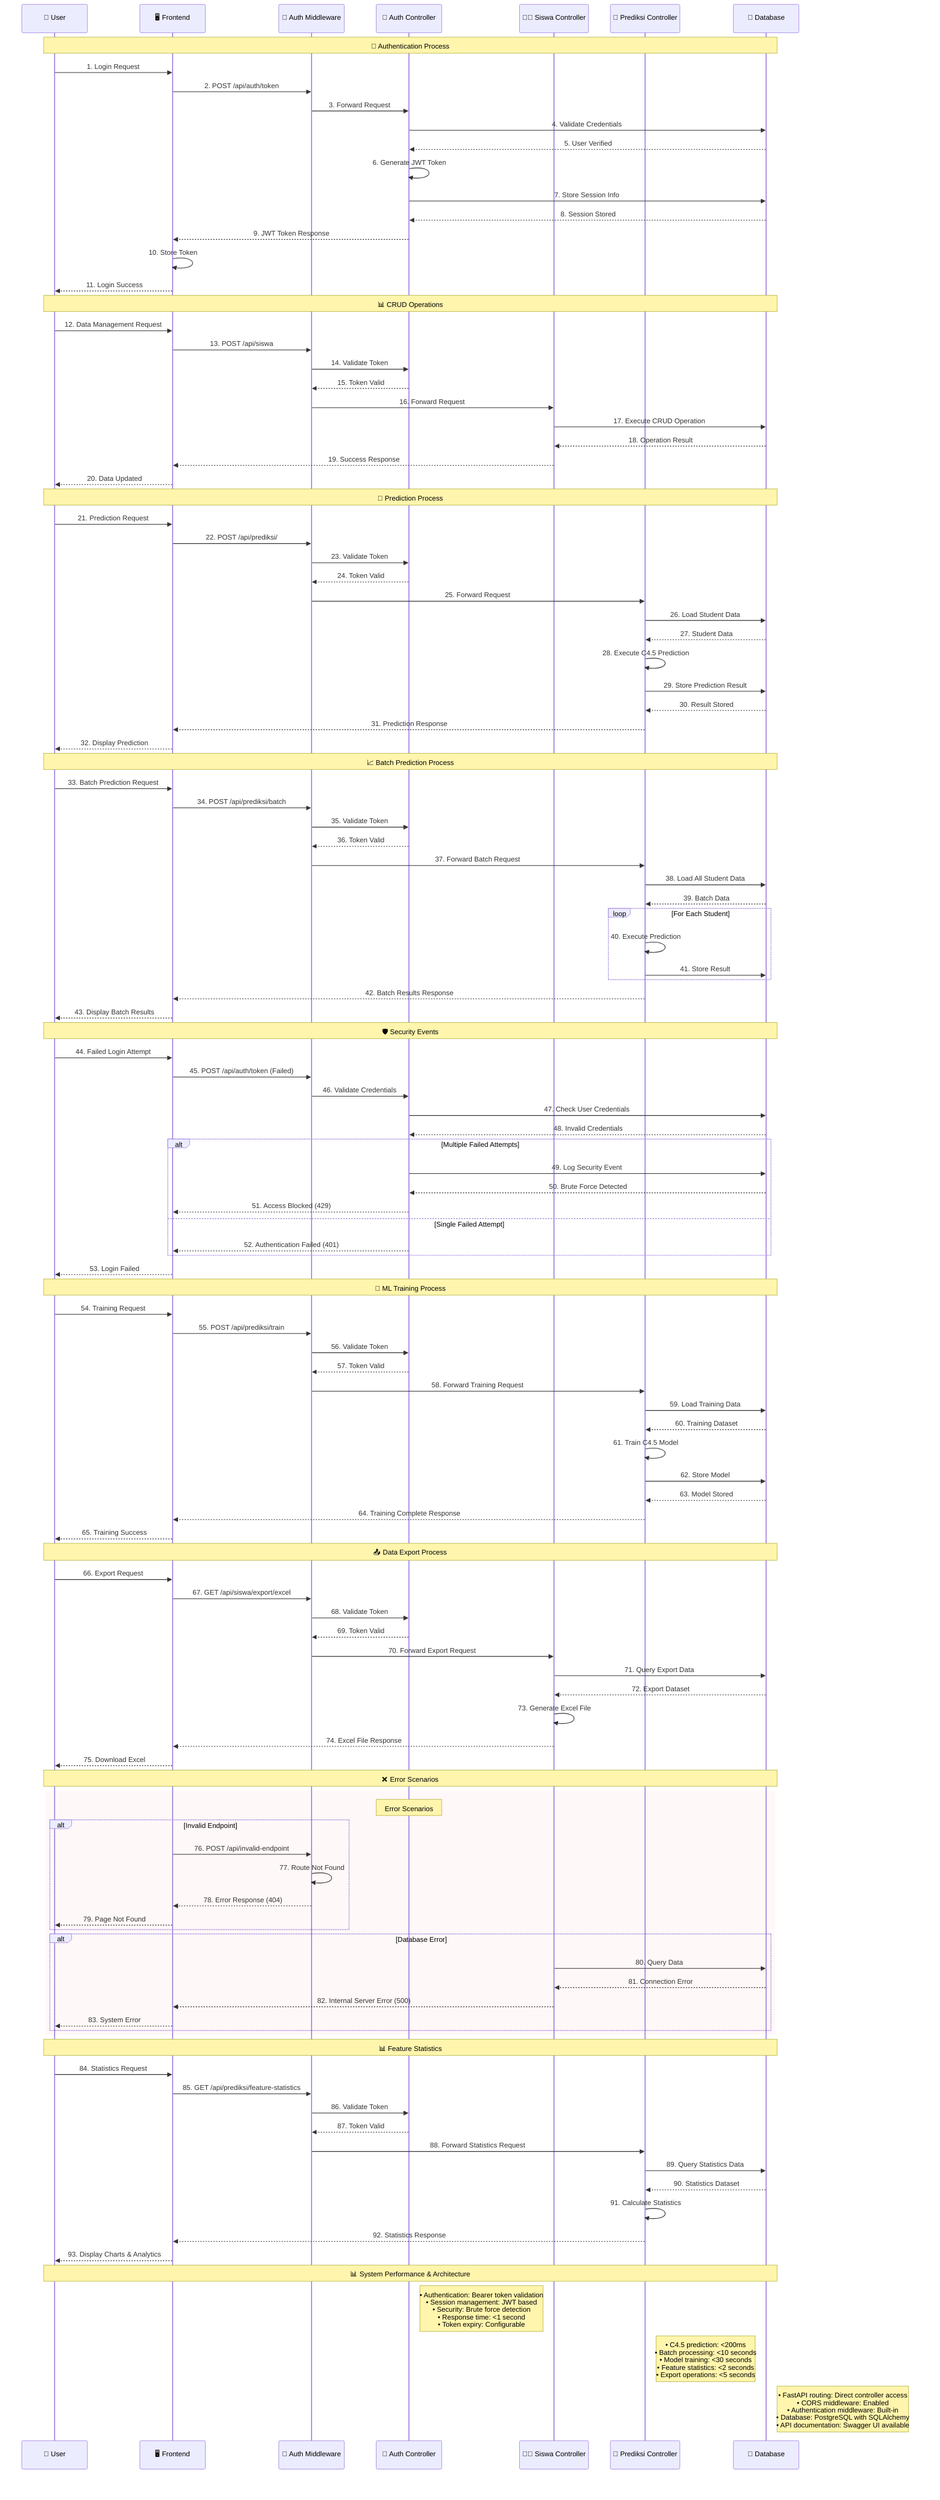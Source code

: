 sequenceDiagram
    participant User as 👤 User
    participant Frontend as 🖥️ Frontend
    participant AuthMiddleware as 🔐 Auth Middleware
    participant AuthController as 🔑 Auth Controller
    participant SiswaController as 👨‍🎓 Siswa Controller
    participant PrediksiController as 🎯 Prediksi Controller
    participant Database as 💾 Database

    %% Authentication Flow
    Note over User, Database: 🔐 Authentication Process
    User->>Frontend: 1. Login Request
    Frontend->>AuthMiddleware: 2. POST /api/auth/token
    AuthMiddleware->>AuthController: 3. Forward Request
    
    AuthController->>Database: 4. Validate Credentials
    Database-->>AuthController: 5. User Verified
    AuthController->>AuthController: 6. Generate JWT Token
    AuthController->>Database: 7. Store Session Info
    Database-->>AuthController: 8. Session Stored
    
    AuthController-->>Frontend: 9. JWT Token Response
    Frontend->>Frontend: 10. Store Token
    Frontend-->>User: 11. Login Success

    %% Data Management Operations
    Note over User, Database: 📊 CRUD Operations
    User->>Frontend: 12. Data Management Request
    Frontend->>AuthMiddleware: 13. POST /api/siswa
    AuthMiddleware->>AuthController: 14. Validate Token
    AuthController-->>AuthMiddleware: 15. Token Valid
    AuthMiddleware->>SiswaController: 16. Forward Request
    
    SiswaController->>Database: 17. Execute CRUD Operation
    Database-->>SiswaController: 18. Operation Result
    SiswaController-->>Frontend: 19. Success Response
    Frontend-->>User: 20. Data Updated

    %% Prediction Operations
    Note over User, Database: 🔮 Prediction Process
    User->>Frontend: 21. Prediction Request
    Frontend->>AuthMiddleware: 22. POST /api/prediksi/
    AuthMiddleware->>AuthController: 23. Validate Token
    AuthController-->>AuthMiddleware: 24. Token Valid
    AuthMiddleware->>PrediksiController: 25. Forward Request
    
    PrediksiController->>Database: 26. Load Student Data
    Database-->>PrediksiController: 27. Student Data
    PrediksiController->>PrediksiController: 28. Execute C4.5 Prediction
    PrediksiController->>Database: 29. Store Prediction Result
    Database-->>PrediksiController: 30. Result Stored
    
    PrediksiController-->>Frontend: 31. Prediction Response
    Frontend-->>User: 32. Display Prediction

    %% Batch Prediction Operations
    Note over User, Database: 📈 Batch Prediction Process
    User->>Frontend: 33. Batch Prediction Request
    Frontend->>AuthMiddleware: 34. POST /api/prediksi/batch
    AuthMiddleware->>AuthController: 35. Validate Token
    AuthController-->>AuthMiddleware: 36. Token Valid
    AuthMiddleware->>PrediksiController: 37. Forward Batch Request
    
    PrediksiController->>Database: 38. Load All Student Data
    Database-->>PrediksiController: 39. Batch Data
    
    loop For Each Student
        PrediksiController->>PrediksiController: 40. Execute Prediction
        PrediksiController->>Database: 41. Store Result
    end
    
    PrediksiController-->>Frontend: 42. Batch Results Response
    Frontend-->>User: 43. Display Batch Results

    %% Security Monitoring
    Note over User, Database: 🛡️ Security Events
    User->>Frontend: 44. Failed Login Attempt
    Frontend->>AuthMiddleware: 45. POST /api/auth/token (Failed)
    AuthMiddleware->>AuthController: 46. Validate Credentials
    AuthController->>Database: 47. Check User Credentials
    Database-->>AuthController: 48. Invalid Credentials
    
    alt Multiple Failed Attempts
        AuthController->>Database: 49. Log Security Event
        Database-->>AuthController: 50. Brute Force Detected
        AuthController-->>Frontend: 51. Access Blocked (429)
    else Single Failed Attempt
        AuthController-->>Frontend: 52. Authentication Failed (401)
    end
    
    Frontend-->>User: 53. Login Failed

    %% Model Training Operations
    Note over User, Database: 🧠 ML Training Process
    User->>Frontend: 54. Training Request
    Frontend->>AuthMiddleware: 55. POST /api/prediksi/train
    AuthMiddleware->>AuthController: 56. Validate Token
    AuthController-->>AuthMiddleware: 57. Token Valid
    AuthMiddleware->>PrediksiController: 58. Forward Training Request
    
    PrediksiController->>Database: 59. Load Training Data
    Database-->>PrediksiController: 60. Training Dataset
    PrediksiController->>PrediksiController: 61. Train C4.5 Model
    PrediksiController->>Database: 62. Store Model
    Database-->>PrediksiController: 63. Model Stored
    
    PrediksiController-->>Frontend: 64. Training Complete Response
    Frontend-->>User: 65. Training Success

    %% Export Operations
    Note over User, Database: 📤 Data Export Process
    User->>Frontend: 66. Export Request
    Frontend->>AuthMiddleware: 67. GET /api/siswa/export/excel
    AuthMiddleware->>AuthController: 68. Validate Token
    AuthController-->>AuthMiddleware: 69. Token Valid
    AuthMiddleware->>SiswaController: 70. Forward Export Request
    
    SiswaController->>Database: 71. Query Export Data
    Database-->>SiswaController: 72. Export Dataset
    SiswaController->>SiswaController: 73. Generate Excel File
    SiswaController-->>Frontend: 74. Excel File Response
    Frontend-->>User: 75. Download Excel

    %% Error Handling
    Note over User, Database: ❌ Error Scenarios
    rect rgb(255, 248, 248)
        Note over AuthController: Error Scenarios
        alt Invalid Endpoint
            Frontend->>AuthMiddleware: 76. POST /api/invalid-endpoint
            AuthMiddleware->>AuthMiddleware: 77. Route Not Found
            AuthMiddleware-->>Frontend: 78. Error Response (404)
            Frontend-->>User: 79. Page Not Found
        end
        
        alt Database Error
            SiswaController->>Database: 80. Query Data
            Database-->>SiswaController: 81. Connection Error
            SiswaController-->>Frontend: 82. Internal Server Error (500)
            Frontend-->>User: 83. System Error
        end
    end

    %% Statistics and Analytics
    Note over User, Database: 📊 Feature Statistics
    User->>Frontend: 84. Statistics Request
    Frontend->>AuthMiddleware: 85. GET /api/prediksi/feature-statistics
    AuthMiddleware->>AuthController: 86. Validate Token
    AuthController-->>AuthMiddleware: 87. Token Valid
    AuthMiddleware->>PrediksiController: 88. Forward Statistics Request
    
    PrediksiController->>Database: 89. Query Statistics Data
    Database-->>PrediksiController: 90. Statistics Dataset
    PrediksiController->>PrediksiController: 91. Calculate Statistics
    PrediksiController-->>Frontend: 92. Statistics Response
    Frontend-->>User: 93. Display Charts & Analytics

    %% Performance Metrics Summary
    Note over User, Database: 📊 System Performance & Architecture
    Note right of AuthController: • Authentication: Bearer token validation<br/>• Session management: JWT based<br/>• Security: Brute force detection<br/>• Response time: <1 second<br/>• Token expiry: Configurable
    Note right of PrediksiController: • C4.5 prediction: <200ms<br/>• Batch processing: <10 seconds<br/>• Model training: <30 seconds<br/>• Feature statistics: <2 seconds<br/>• Export operations: <5 seconds
    Note right of Database: • FastAPI routing: Direct controller access<br/>• CORS middleware: Enabled<br/>• Authentication middleware: Built-in<br/>• Database: PostgreSQL with SQLAlchemy<br/>• API documentation: Swagger UI available